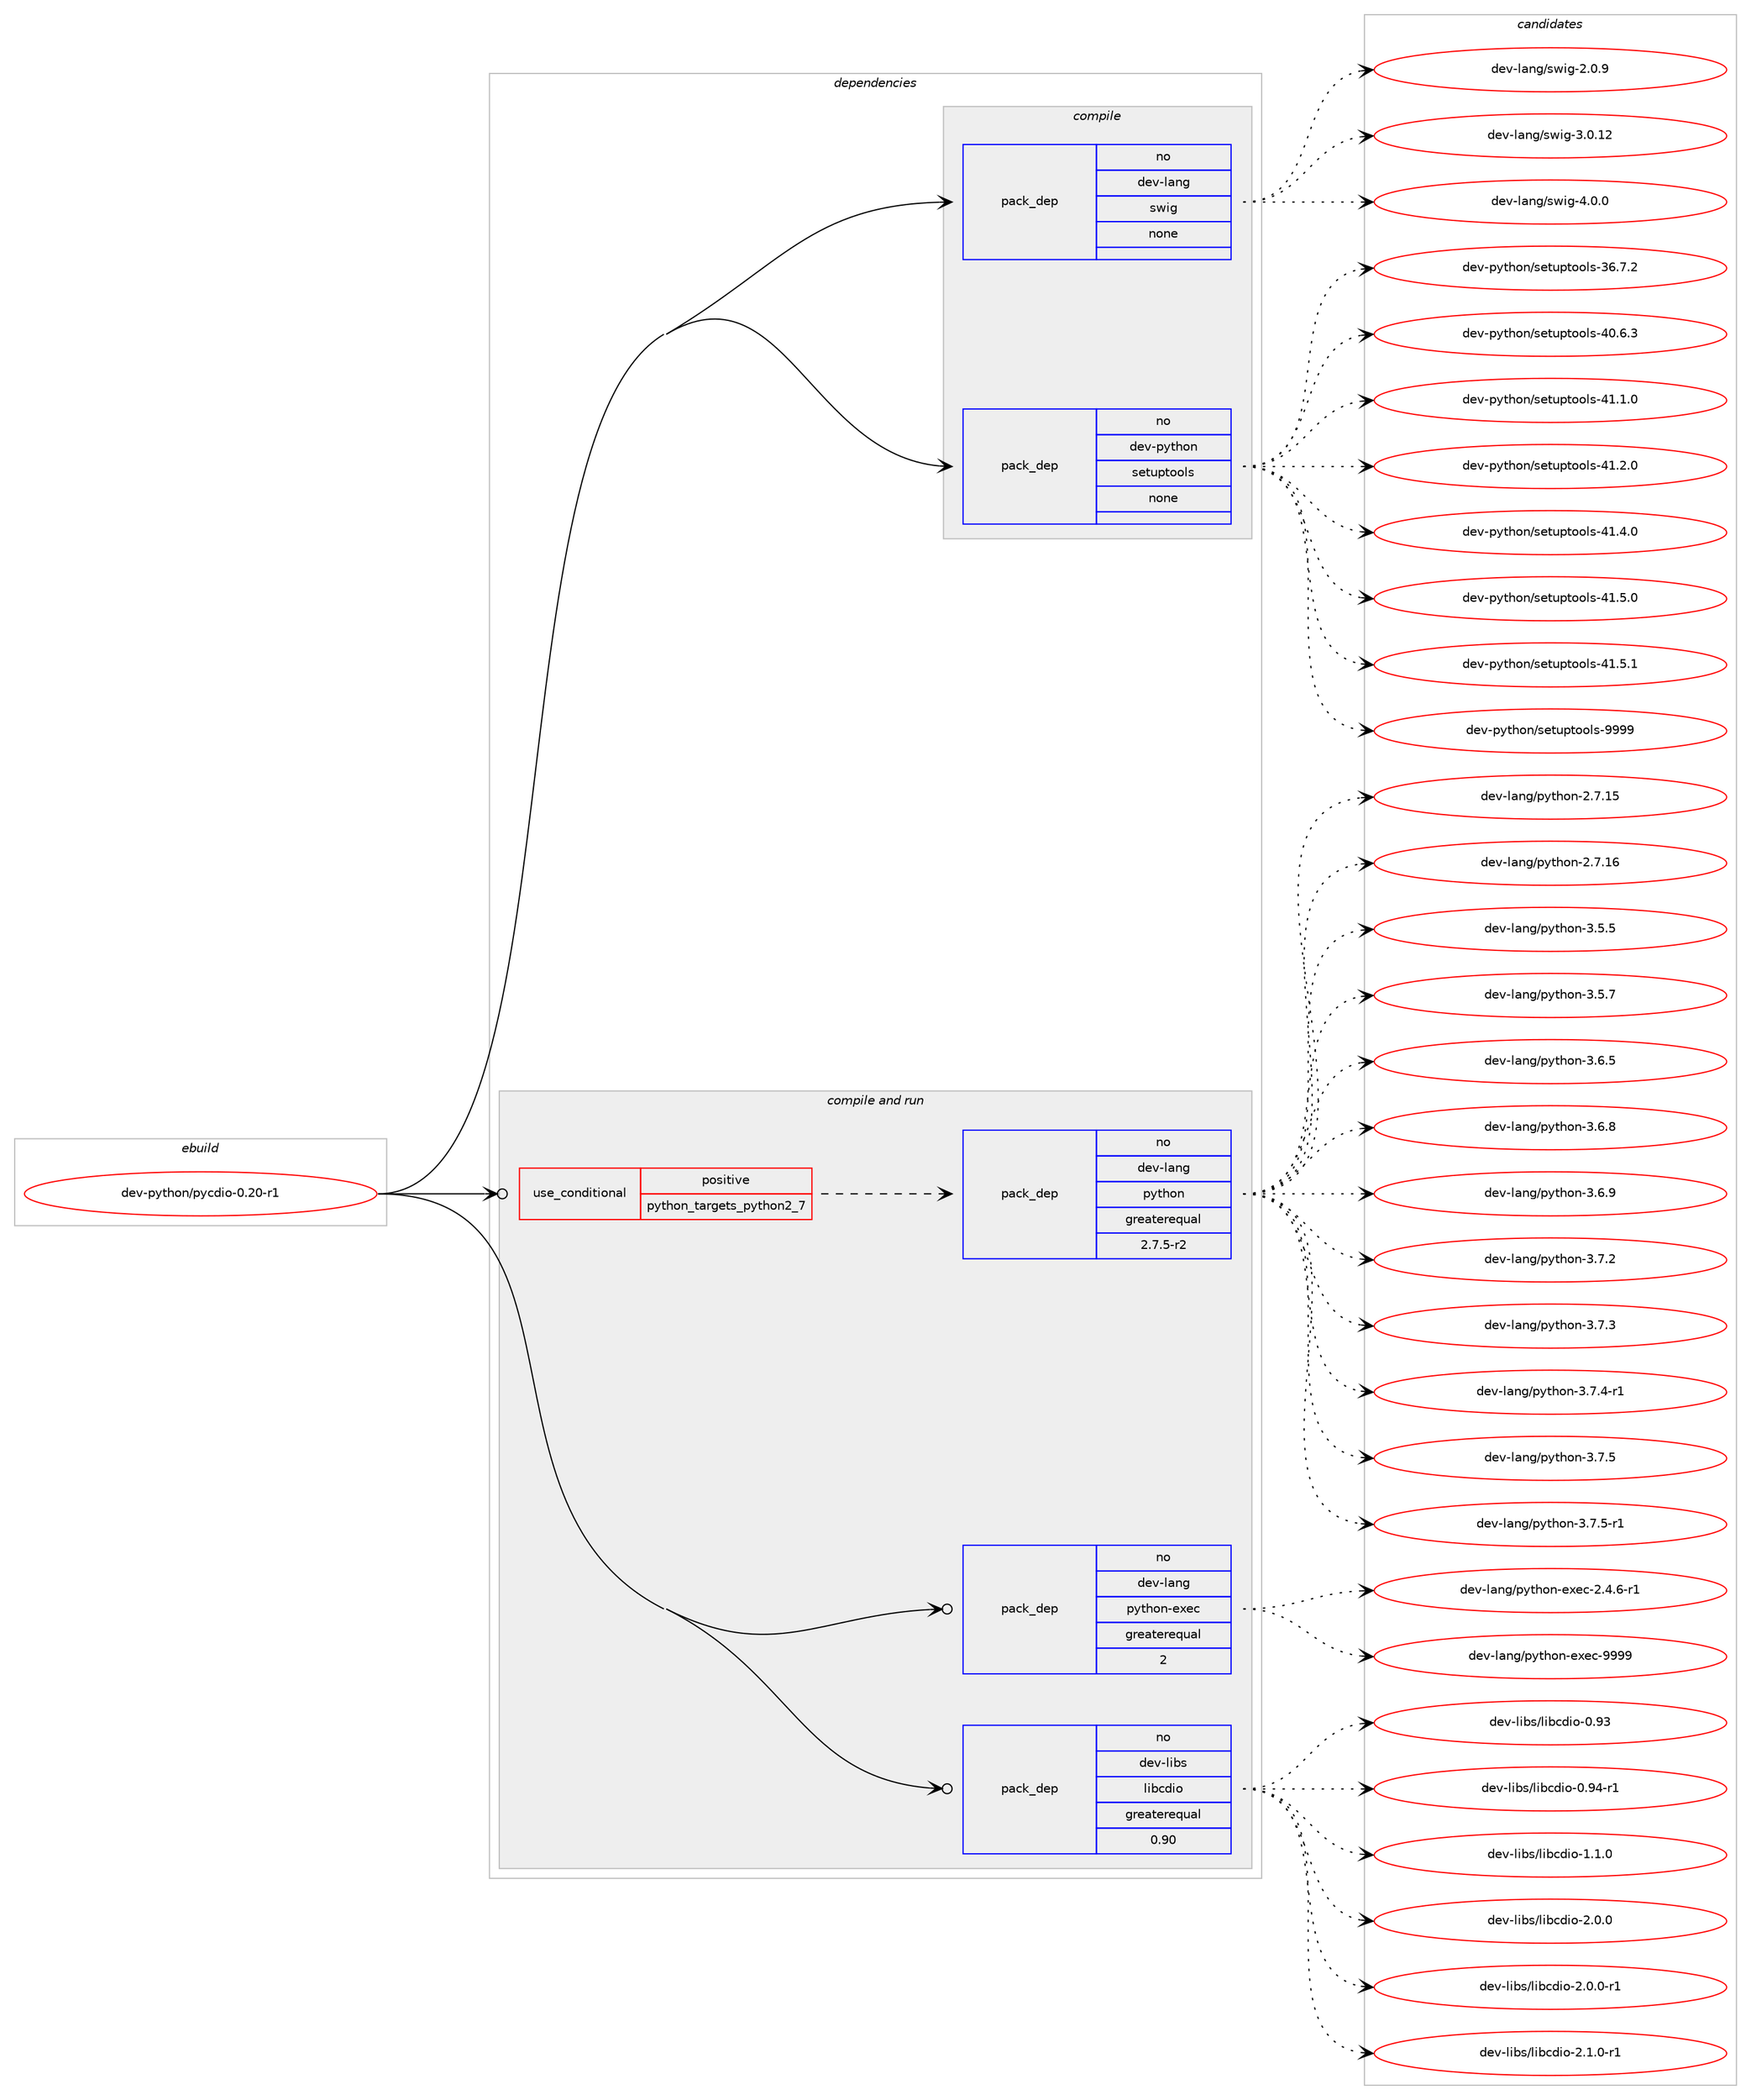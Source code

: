 digraph prolog {

# *************
# Graph options
# *************

newrank=true;
concentrate=true;
compound=true;
graph [rankdir=LR,fontname=Helvetica,fontsize=10,ranksep=1.5];#, ranksep=2.5, nodesep=0.2];
edge  [arrowhead=vee];
node  [fontname=Helvetica,fontsize=10];

# **********
# The ebuild
# **********

subgraph cluster_leftcol {
color=gray;
rank=same;
label=<<i>ebuild</i>>;
id [label="dev-python/pycdio-0.20-r1", color=red, width=4, href="../dev-python/pycdio-0.20-r1.svg"];
}

# ****************
# The dependencies
# ****************

subgraph cluster_midcol {
color=gray;
label=<<i>dependencies</i>>;
subgraph cluster_compile {
fillcolor="#eeeeee";
style=filled;
label=<<i>compile</i>>;
subgraph pack467309 {
dependency624590 [label=<<TABLE BORDER="0" CELLBORDER="1" CELLSPACING="0" CELLPADDING="4" WIDTH="220"><TR><TD ROWSPAN="6" CELLPADDING="30">pack_dep</TD></TR><TR><TD WIDTH="110">no</TD></TR><TR><TD>dev-lang</TD></TR><TR><TD>swig</TD></TR><TR><TD>none</TD></TR><TR><TD></TD></TR></TABLE>>, shape=none, color=blue];
}
id:e -> dependency624590:w [weight=20,style="solid",arrowhead="vee"];
subgraph pack467310 {
dependency624591 [label=<<TABLE BORDER="0" CELLBORDER="1" CELLSPACING="0" CELLPADDING="4" WIDTH="220"><TR><TD ROWSPAN="6" CELLPADDING="30">pack_dep</TD></TR><TR><TD WIDTH="110">no</TD></TR><TR><TD>dev-python</TD></TR><TR><TD>setuptools</TD></TR><TR><TD>none</TD></TR><TR><TD></TD></TR></TABLE>>, shape=none, color=blue];
}
id:e -> dependency624591:w [weight=20,style="solid",arrowhead="vee"];
}
subgraph cluster_compileandrun {
fillcolor="#eeeeee";
style=filled;
label=<<i>compile and run</i>>;
subgraph cond145437 {
dependency624592 [label=<<TABLE BORDER="0" CELLBORDER="1" CELLSPACING="0" CELLPADDING="4"><TR><TD ROWSPAN="3" CELLPADDING="10">use_conditional</TD></TR><TR><TD>positive</TD></TR><TR><TD>python_targets_python2_7</TD></TR></TABLE>>, shape=none, color=red];
subgraph pack467311 {
dependency624593 [label=<<TABLE BORDER="0" CELLBORDER="1" CELLSPACING="0" CELLPADDING="4" WIDTH="220"><TR><TD ROWSPAN="6" CELLPADDING="30">pack_dep</TD></TR><TR><TD WIDTH="110">no</TD></TR><TR><TD>dev-lang</TD></TR><TR><TD>python</TD></TR><TR><TD>greaterequal</TD></TR><TR><TD>2.7.5-r2</TD></TR></TABLE>>, shape=none, color=blue];
}
dependency624592:e -> dependency624593:w [weight=20,style="dashed",arrowhead="vee"];
}
id:e -> dependency624592:w [weight=20,style="solid",arrowhead="odotvee"];
subgraph pack467312 {
dependency624594 [label=<<TABLE BORDER="0" CELLBORDER="1" CELLSPACING="0" CELLPADDING="4" WIDTH="220"><TR><TD ROWSPAN="6" CELLPADDING="30">pack_dep</TD></TR><TR><TD WIDTH="110">no</TD></TR><TR><TD>dev-lang</TD></TR><TR><TD>python-exec</TD></TR><TR><TD>greaterequal</TD></TR><TR><TD>2</TD></TR></TABLE>>, shape=none, color=blue];
}
id:e -> dependency624594:w [weight=20,style="solid",arrowhead="odotvee"];
subgraph pack467313 {
dependency624595 [label=<<TABLE BORDER="0" CELLBORDER="1" CELLSPACING="0" CELLPADDING="4" WIDTH="220"><TR><TD ROWSPAN="6" CELLPADDING="30">pack_dep</TD></TR><TR><TD WIDTH="110">no</TD></TR><TR><TD>dev-libs</TD></TR><TR><TD>libcdio</TD></TR><TR><TD>greaterequal</TD></TR><TR><TD>0.90</TD></TR></TABLE>>, shape=none, color=blue];
}
id:e -> dependency624595:w [weight=20,style="solid",arrowhead="odotvee"];
}
subgraph cluster_run {
fillcolor="#eeeeee";
style=filled;
label=<<i>run</i>>;
}
}

# **************
# The candidates
# **************

subgraph cluster_choices {
rank=same;
color=gray;
label=<<i>candidates</i>>;

subgraph choice467309 {
color=black;
nodesep=1;
choice100101118451089711010347115119105103455046484657 [label="dev-lang/swig-2.0.9", color=red, width=4,href="../dev-lang/swig-2.0.9.svg"];
choice10010111845108971101034711511910510345514648464950 [label="dev-lang/swig-3.0.12", color=red, width=4,href="../dev-lang/swig-3.0.12.svg"];
choice100101118451089711010347115119105103455246484648 [label="dev-lang/swig-4.0.0", color=red, width=4,href="../dev-lang/swig-4.0.0.svg"];
dependency624590:e -> choice100101118451089711010347115119105103455046484657:w [style=dotted,weight="100"];
dependency624590:e -> choice10010111845108971101034711511910510345514648464950:w [style=dotted,weight="100"];
dependency624590:e -> choice100101118451089711010347115119105103455246484648:w [style=dotted,weight="100"];
}
subgraph choice467310 {
color=black;
nodesep=1;
choice100101118451121211161041111104711510111611711211611111110811545515446554650 [label="dev-python/setuptools-36.7.2", color=red, width=4,href="../dev-python/setuptools-36.7.2.svg"];
choice100101118451121211161041111104711510111611711211611111110811545524846544651 [label="dev-python/setuptools-40.6.3", color=red, width=4,href="../dev-python/setuptools-40.6.3.svg"];
choice100101118451121211161041111104711510111611711211611111110811545524946494648 [label="dev-python/setuptools-41.1.0", color=red, width=4,href="../dev-python/setuptools-41.1.0.svg"];
choice100101118451121211161041111104711510111611711211611111110811545524946504648 [label="dev-python/setuptools-41.2.0", color=red, width=4,href="../dev-python/setuptools-41.2.0.svg"];
choice100101118451121211161041111104711510111611711211611111110811545524946524648 [label="dev-python/setuptools-41.4.0", color=red, width=4,href="../dev-python/setuptools-41.4.0.svg"];
choice100101118451121211161041111104711510111611711211611111110811545524946534648 [label="dev-python/setuptools-41.5.0", color=red, width=4,href="../dev-python/setuptools-41.5.0.svg"];
choice100101118451121211161041111104711510111611711211611111110811545524946534649 [label="dev-python/setuptools-41.5.1", color=red, width=4,href="../dev-python/setuptools-41.5.1.svg"];
choice10010111845112121116104111110471151011161171121161111111081154557575757 [label="dev-python/setuptools-9999", color=red, width=4,href="../dev-python/setuptools-9999.svg"];
dependency624591:e -> choice100101118451121211161041111104711510111611711211611111110811545515446554650:w [style=dotted,weight="100"];
dependency624591:e -> choice100101118451121211161041111104711510111611711211611111110811545524846544651:w [style=dotted,weight="100"];
dependency624591:e -> choice100101118451121211161041111104711510111611711211611111110811545524946494648:w [style=dotted,weight="100"];
dependency624591:e -> choice100101118451121211161041111104711510111611711211611111110811545524946504648:w [style=dotted,weight="100"];
dependency624591:e -> choice100101118451121211161041111104711510111611711211611111110811545524946524648:w [style=dotted,weight="100"];
dependency624591:e -> choice100101118451121211161041111104711510111611711211611111110811545524946534648:w [style=dotted,weight="100"];
dependency624591:e -> choice100101118451121211161041111104711510111611711211611111110811545524946534649:w [style=dotted,weight="100"];
dependency624591:e -> choice10010111845112121116104111110471151011161171121161111111081154557575757:w [style=dotted,weight="100"];
}
subgraph choice467311 {
color=black;
nodesep=1;
choice10010111845108971101034711212111610411111045504655464953 [label="dev-lang/python-2.7.15", color=red, width=4,href="../dev-lang/python-2.7.15.svg"];
choice10010111845108971101034711212111610411111045504655464954 [label="dev-lang/python-2.7.16", color=red, width=4,href="../dev-lang/python-2.7.16.svg"];
choice100101118451089711010347112121116104111110455146534653 [label="dev-lang/python-3.5.5", color=red, width=4,href="../dev-lang/python-3.5.5.svg"];
choice100101118451089711010347112121116104111110455146534655 [label="dev-lang/python-3.5.7", color=red, width=4,href="../dev-lang/python-3.5.7.svg"];
choice100101118451089711010347112121116104111110455146544653 [label="dev-lang/python-3.6.5", color=red, width=4,href="../dev-lang/python-3.6.5.svg"];
choice100101118451089711010347112121116104111110455146544656 [label="dev-lang/python-3.6.8", color=red, width=4,href="../dev-lang/python-3.6.8.svg"];
choice100101118451089711010347112121116104111110455146544657 [label="dev-lang/python-3.6.9", color=red, width=4,href="../dev-lang/python-3.6.9.svg"];
choice100101118451089711010347112121116104111110455146554650 [label="dev-lang/python-3.7.2", color=red, width=4,href="../dev-lang/python-3.7.2.svg"];
choice100101118451089711010347112121116104111110455146554651 [label="dev-lang/python-3.7.3", color=red, width=4,href="../dev-lang/python-3.7.3.svg"];
choice1001011184510897110103471121211161041111104551465546524511449 [label="dev-lang/python-3.7.4-r1", color=red, width=4,href="../dev-lang/python-3.7.4-r1.svg"];
choice100101118451089711010347112121116104111110455146554653 [label="dev-lang/python-3.7.5", color=red, width=4,href="../dev-lang/python-3.7.5.svg"];
choice1001011184510897110103471121211161041111104551465546534511449 [label="dev-lang/python-3.7.5-r1", color=red, width=4,href="../dev-lang/python-3.7.5-r1.svg"];
dependency624593:e -> choice10010111845108971101034711212111610411111045504655464953:w [style=dotted,weight="100"];
dependency624593:e -> choice10010111845108971101034711212111610411111045504655464954:w [style=dotted,weight="100"];
dependency624593:e -> choice100101118451089711010347112121116104111110455146534653:w [style=dotted,weight="100"];
dependency624593:e -> choice100101118451089711010347112121116104111110455146534655:w [style=dotted,weight="100"];
dependency624593:e -> choice100101118451089711010347112121116104111110455146544653:w [style=dotted,weight="100"];
dependency624593:e -> choice100101118451089711010347112121116104111110455146544656:w [style=dotted,weight="100"];
dependency624593:e -> choice100101118451089711010347112121116104111110455146544657:w [style=dotted,weight="100"];
dependency624593:e -> choice100101118451089711010347112121116104111110455146554650:w [style=dotted,weight="100"];
dependency624593:e -> choice100101118451089711010347112121116104111110455146554651:w [style=dotted,weight="100"];
dependency624593:e -> choice1001011184510897110103471121211161041111104551465546524511449:w [style=dotted,weight="100"];
dependency624593:e -> choice100101118451089711010347112121116104111110455146554653:w [style=dotted,weight="100"];
dependency624593:e -> choice1001011184510897110103471121211161041111104551465546534511449:w [style=dotted,weight="100"];
}
subgraph choice467312 {
color=black;
nodesep=1;
choice10010111845108971101034711212111610411111045101120101994550465246544511449 [label="dev-lang/python-exec-2.4.6-r1", color=red, width=4,href="../dev-lang/python-exec-2.4.6-r1.svg"];
choice10010111845108971101034711212111610411111045101120101994557575757 [label="dev-lang/python-exec-9999", color=red, width=4,href="../dev-lang/python-exec-9999.svg"];
dependency624594:e -> choice10010111845108971101034711212111610411111045101120101994550465246544511449:w [style=dotted,weight="100"];
dependency624594:e -> choice10010111845108971101034711212111610411111045101120101994557575757:w [style=dotted,weight="100"];
}
subgraph choice467313 {
color=black;
nodesep=1;
choice10010111845108105981154710810598991001051114548465751 [label="dev-libs/libcdio-0.93", color=red, width=4,href="../dev-libs/libcdio-0.93.svg"];
choice100101118451081059811547108105989910010511145484657524511449 [label="dev-libs/libcdio-0.94-r1", color=red, width=4,href="../dev-libs/libcdio-0.94-r1.svg"];
choice1001011184510810598115471081059899100105111454946494648 [label="dev-libs/libcdio-1.1.0", color=red, width=4,href="../dev-libs/libcdio-1.1.0.svg"];
choice1001011184510810598115471081059899100105111455046484648 [label="dev-libs/libcdio-2.0.0", color=red, width=4,href="../dev-libs/libcdio-2.0.0.svg"];
choice10010111845108105981154710810598991001051114550464846484511449 [label="dev-libs/libcdio-2.0.0-r1", color=red, width=4,href="../dev-libs/libcdio-2.0.0-r1.svg"];
choice10010111845108105981154710810598991001051114550464946484511449 [label="dev-libs/libcdio-2.1.0-r1", color=red, width=4,href="../dev-libs/libcdio-2.1.0-r1.svg"];
dependency624595:e -> choice10010111845108105981154710810598991001051114548465751:w [style=dotted,weight="100"];
dependency624595:e -> choice100101118451081059811547108105989910010511145484657524511449:w [style=dotted,weight="100"];
dependency624595:e -> choice1001011184510810598115471081059899100105111454946494648:w [style=dotted,weight="100"];
dependency624595:e -> choice1001011184510810598115471081059899100105111455046484648:w [style=dotted,weight="100"];
dependency624595:e -> choice10010111845108105981154710810598991001051114550464846484511449:w [style=dotted,weight="100"];
dependency624595:e -> choice10010111845108105981154710810598991001051114550464946484511449:w [style=dotted,weight="100"];
}
}

}
